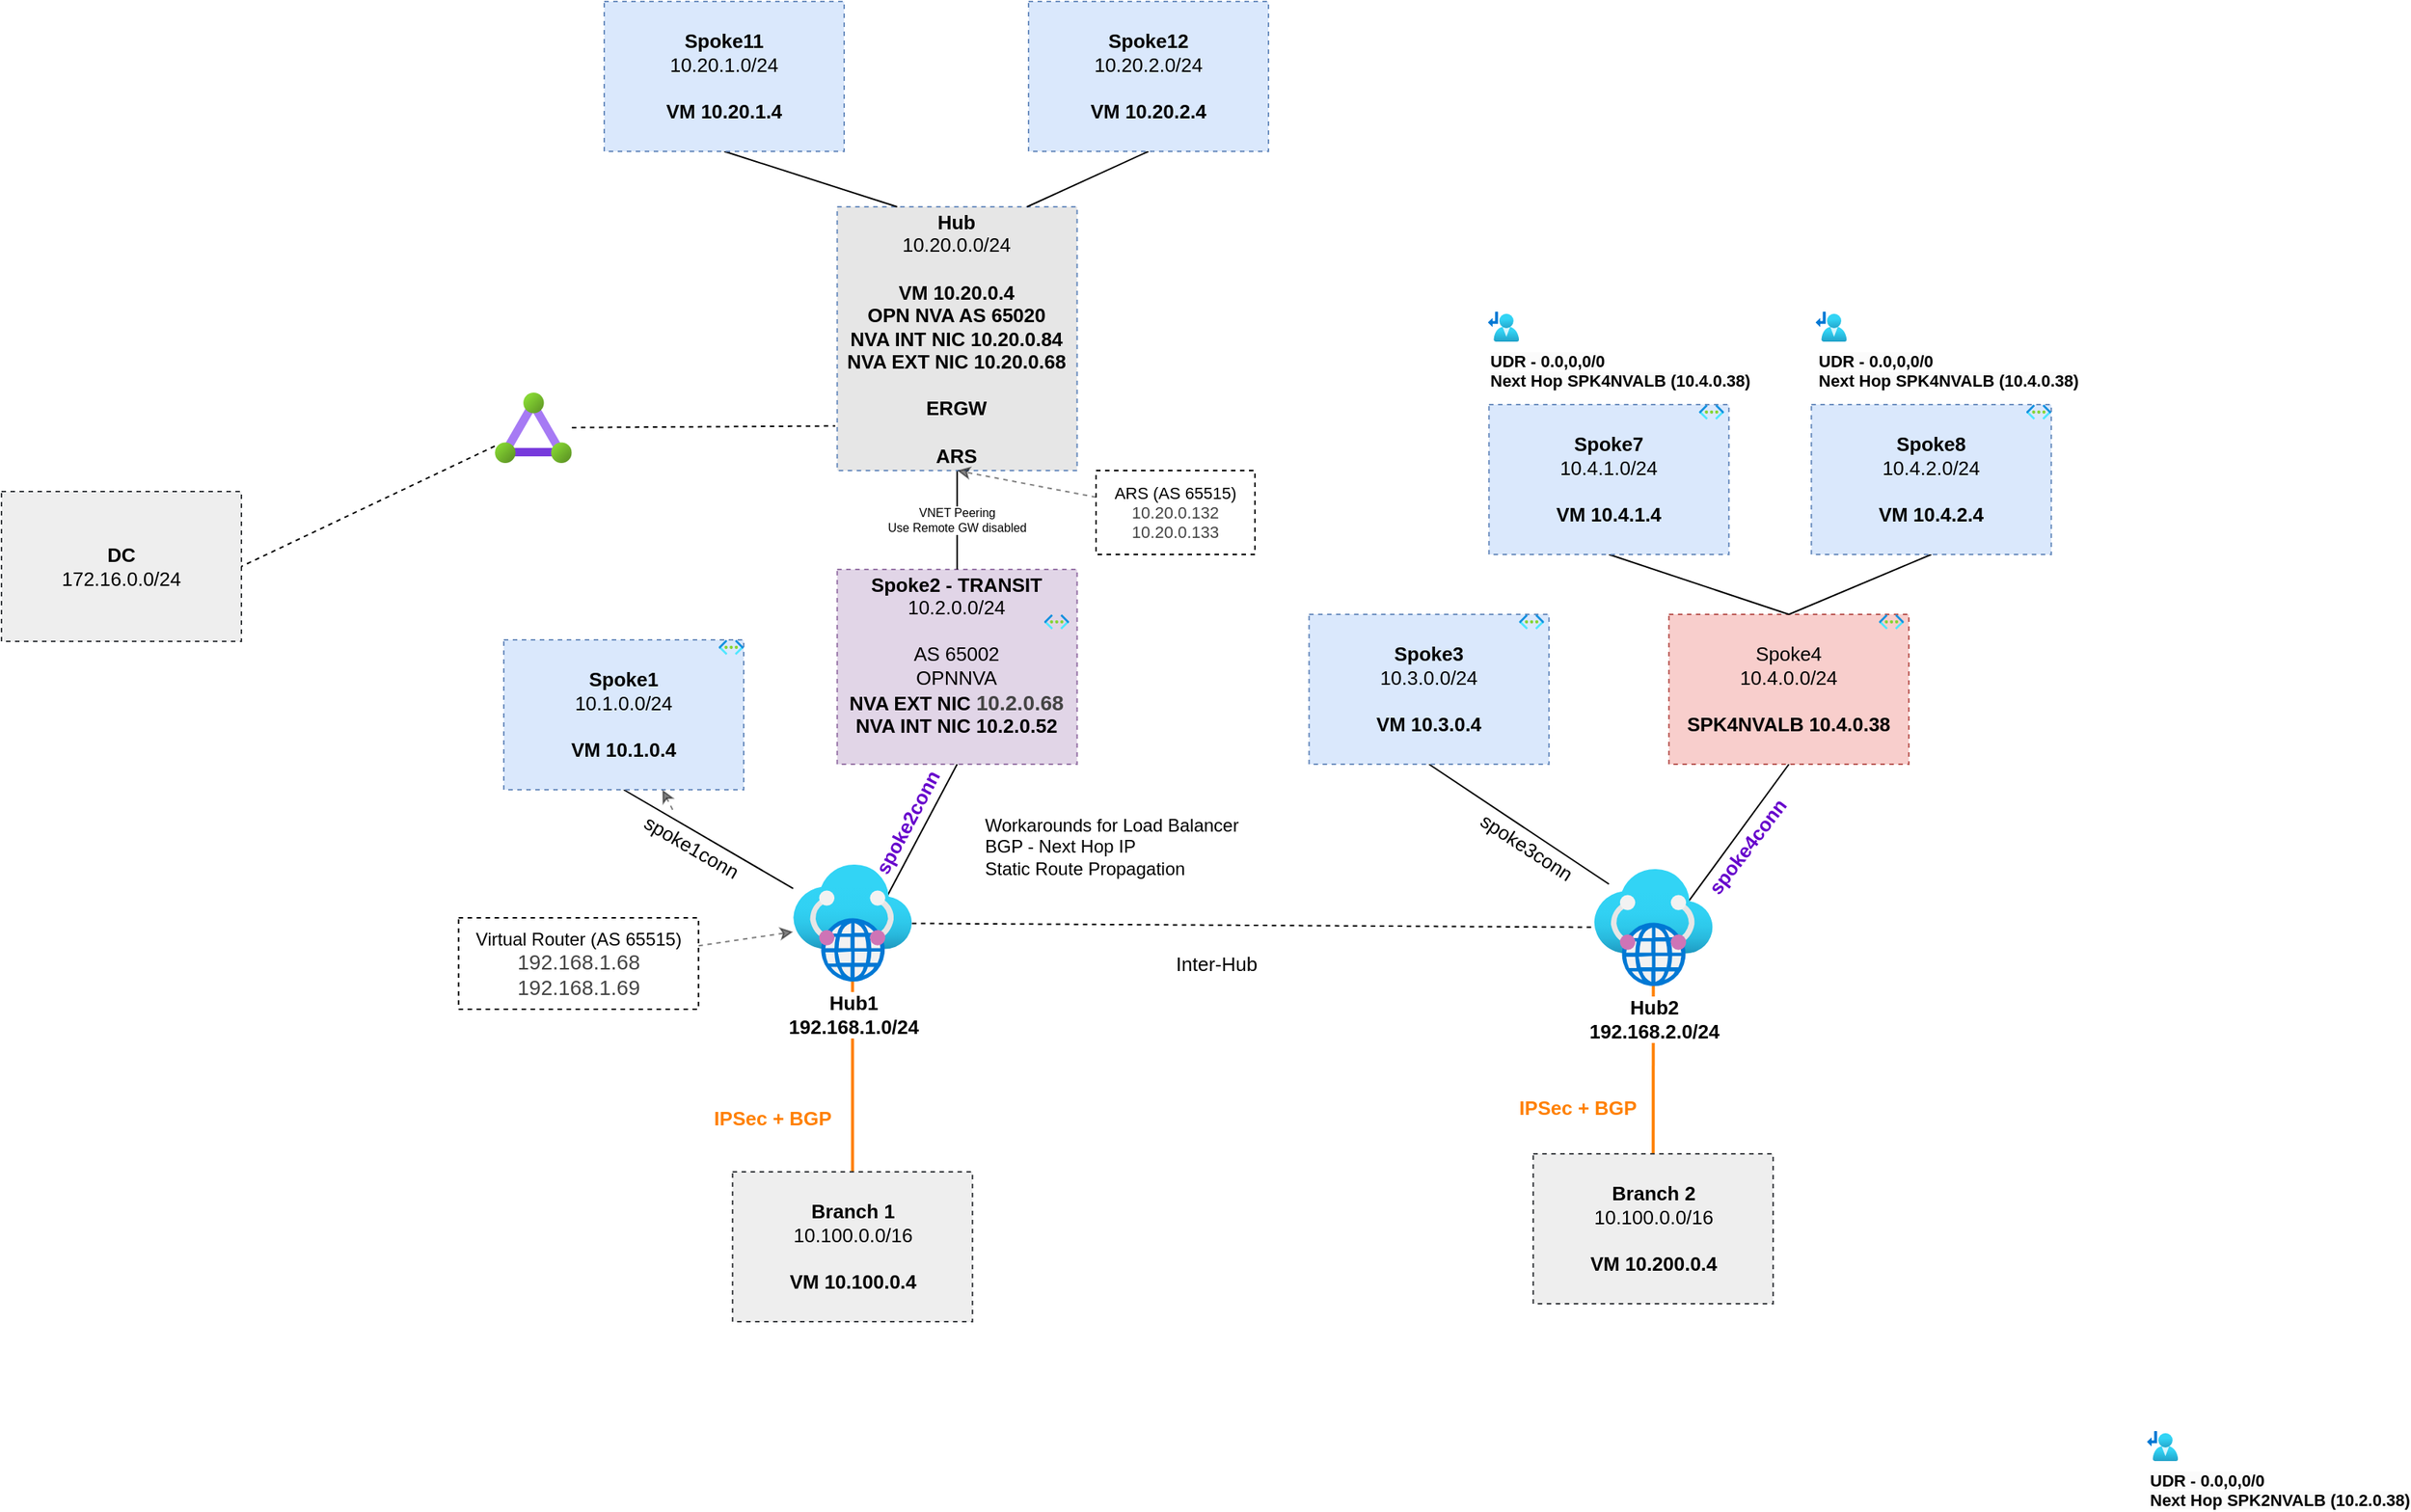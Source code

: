 <mxfile>
    <diagram id="EYUW9VS5qTlCsF7O1JQ7" name="Page-1">
        <mxGraphModel dx="1579" dy="1069" grid="0" gridSize="10" guides="1" tooltips="1" connect="1" arrows="1" fold="1" page="0" pageScale="1" pageWidth="850" pageHeight="1100" background="#ffffff" math="0" shadow="0">
            <root>
                <mxCell id="0"/>
                <mxCell id="71" value="OPNConfig" parent="0" visible="0"/>
                <mxCell id="72" style="edgeStyle=none;html=1;entryX=0;entryY=0.5;entryDx=0;entryDy=0;dashed=1;fontFamily=Helvetica;fontSize=11;opacity=50;exitX=1;exitY=0.5;exitDx=0;exitDy=0;" edge="1" parent="71" source="73">
                    <mxGeometry relative="1" as="geometry">
                        <mxPoint x="426.35" y="357" as="targetPoint"/>
                    </mxGeometry>
                </mxCell>
                <mxCell id="73" value="&lt;div style=&quot;font-size: 9px;&quot;&gt;&lt;b&gt;Transit OPNsense BGP config:&lt;/b&gt;&lt;/div&gt;&lt;div style=&quot;font-size: 9px;&quot;&gt;&lt;span style=&quot;background-color: initial;&quot;&gt;router bgp 65002&lt;/span&gt;&lt;/div&gt;&lt;div style=&quot;font-size: 9px;&quot;&gt;&amp;nbsp;no bgp ebgp-requires-policy&lt;/div&gt;&lt;div style=&quot;font-size: 9px;&quot;&gt;&amp;nbsp;no bgp default ipv4-unicast&lt;/div&gt;&lt;div style=&quot;font-size: 9px;&quot;&gt;&amp;nbsp;no bgp network import-check&lt;/div&gt;&lt;div style=&quot;font-size: 9px;&quot;&gt;&amp;nbsp;neighbor 10.20.0.84 remote-as 65020&lt;/div&gt;&lt;div style=&quot;font-size: 9px;&quot;&gt;&amp;nbsp;neighbor 10.20.0.84 ebgp-multihop&lt;/div&gt;&lt;div style=&quot;font-size: 9px;&quot;&gt;&amp;nbsp;neighbor 192.168.1.68 remote-as 65515&lt;/div&gt;&lt;div style=&quot;font-size: 9px;&quot;&gt;&amp;nbsp;neighbor 192.168.1.68 ebgp-multihop&lt;/div&gt;&lt;div style=&quot;font-size: 9px;&quot;&gt;&amp;nbsp;neighbor 192.168.1.69 remote-as 65515&lt;/div&gt;&lt;div style=&quot;font-size: 9px;&quot;&gt;&amp;nbsp;neighbor 192.168.1.69 ebgp-multihop&lt;/div&gt;&lt;div style=&quot;font-size: 9px;&quot;&gt;&amp;nbsp;!&lt;/div&gt;&lt;div style=&quot;font-size: 9px;&quot;&gt;&amp;nbsp;address-family ipv4 unicast&lt;/div&gt;&lt;div style=&quot;font-size: 9px;&quot;&gt;&amp;nbsp; network 10.2.0.0/16&lt;/div&gt;&lt;div style=&quot;font-size: 9px;&quot;&gt;&amp;nbsp; neighbor 10.20.0.84 activate&lt;/div&gt;&lt;div style=&quot;font-size: 9px;&quot;&gt;&amp;nbsp; neighbor 192.168.1.68 activate&lt;/div&gt;&lt;div style=&quot;font-size: 9px;&quot;&gt;&amp;nbsp; neighbor 192.168.1.69 activate&lt;/div&gt;&lt;div style=&quot;font-size: 9px;&quot;&gt;&amp;nbsp;exit-address-family&lt;/div&gt;&lt;div style=&quot;font-size: 9px;&quot;&gt;exit&lt;/div&gt;" style="text;align=left;html=1;verticalAlign=middle;whiteSpace=wrap;rounded=0;dashed=1;fontFamily=Helvetica;fontSize=9;strokeColor=default;fontColor=#9933FF;" vertex="1" parent="71">
                    <mxGeometry x="57" y="87" width="176" height="213" as="geometry"/>
                </mxCell>
                <mxCell id="74" style="edgeStyle=none;html=1;entryX=1;entryY=0.5;entryDx=0;entryDy=0;dashed=1;fontFamily=Helvetica;fontSize=11;opacity=50;" edge="1" parent="71" source="75">
                    <mxGeometry relative="1" as="geometry">
                        <mxPoint x="586.35" y="148.5" as="targetPoint"/>
                    </mxGeometry>
                </mxCell>
                <mxCell id="75" value="&lt;div style=&quot;font-size: 9px;&quot;&gt;&lt;div&gt;&lt;b style=&quot;border-color: var(--border-color);&quot;&gt;Hub OPNsense BGP config:&lt;/b&gt;&lt;br&gt;&lt;/div&gt;&lt;div&gt;router bgp 65020&lt;/div&gt;&lt;div&gt;&amp;nbsp;no bgp ebgp-requires-policy&lt;/div&gt;&lt;div&gt;&amp;nbsp;no bgp default ipv4-unicast&lt;/div&gt;&lt;div&gt;&amp;nbsp;no bgp network import-check&lt;/div&gt;&lt;div&gt;&amp;nbsp;neighbor 10.2.0.52 remote-as 65002&lt;/div&gt;&lt;div&gt;&amp;nbsp;neighbor 10.2.0.52 ebgp-multihop&lt;/div&gt;&lt;div&gt;&amp;nbsp;neighbor 10.20.0.132 remote-as 65515&lt;/div&gt;&lt;div&gt;&amp;nbsp;neighbor 10.20.0.132 ebgp-multihop&lt;/div&gt;&lt;div&gt;&amp;nbsp;neighbor 10.20.0.133 remote-as 65515&lt;/div&gt;&lt;div&gt;&amp;nbsp;neighbor 10.20.0.133 ebgp-multihop&lt;/div&gt;&lt;div&gt;&amp;nbsp;!&lt;/div&gt;&lt;div&gt;&amp;nbsp;address-family ipv4 unicast&lt;/div&gt;&lt;div&gt;&amp;nbsp; network 10.20.0.0/16&lt;/div&gt;&lt;div&gt;&amp;nbsp; neighbor 10.2.0.52 activate&lt;/div&gt;&lt;div&gt;&amp;nbsp; neighbor 10.2.0.52 route-map exclude_as in&lt;/div&gt;&lt;div&gt;&amp;nbsp; neighbor 10.2.0.52 route-map exclude_as out&lt;/div&gt;&lt;div&gt;&amp;nbsp; neighbor 10.20.0.132 activate&lt;/div&gt;&lt;div&gt;&amp;nbsp; neighbor 10.20.0.132 as-override&lt;/div&gt;&lt;div&gt;&amp;nbsp; neighbor 10.20.0.133 activate&lt;/div&gt;&lt;div&gt;&amp;nbsp; neighbor 10.20.0.133 as-override&lt;/div&gt;&lt;div&gt;&amp;nbsp;exit-address-family&lt;/div&gt;&lt;div&gt;exit&lt;/div&gt;&lt;div&gt;!&lt;/div&gt;&lt;div&gt;route-map exclude_as permit 10&lt;/div&gt;&lt;div&gt;&lt;span style=&quot;background-color: initial;&quot;&gt;&amp;nbsp;set as-path exclude 65515&lt;/span&gt;&lt;br&gt;&lt;/div&gt;&lt;div&gt;exit&lt;/div&gt;&lt;/div&gt;" style="text;align=left;html=1;verticalAlign=middle;whiteSpace=wrap;rounded=0;dashed=1;fontFamily=Helvetica;fontSize=9;strokeColor=default;" vertex="1" parent="71">
                    <mxGeometry x="741.1" y="-185" width="217" height="302" as="geometry"/>
                </mxCell>
                <mxCell id="1" parent="0"/>
                <mxCell id="2" style="edgeStyle=none;html=1;exitX=0.5;exitY=1;exitDx=0;exitDy=0;endArrow=none;endFill=0;fontSize=13;" parent="1" source="3" target="17" edge="1">
                    <mxGeometry relative="1" as="geometry">
                        <mxPoint x="397" y="505" as="targetPoint"/>
                    </mxGeometry>
                </mxCell>
                <mxCell id="3" value="&lt;b style=&quot;font-size: 13px;&quot;&gt;Spoke1&lt;/b&gt;&lt;br style=&quot;font-size: 13px;&quot;&gt;10.1.0.0/24&lt;br style=&quot;font-size: 13px;&quot;&gt;&lt;br style=&quot;font-size: 13px;&quot;&gt;&lt;b style=&quot;font-size: 13px;&quot;&gt;VM 10.1.0.4&lt;/b&gt;" style="whiteSpace=wrap;html=1;fillColor=#dae8fc;strokeColor=#6c8ebf;dashed=1;fontSize=13;" parent="1" vertex="1">
                    <mxGeometry x="204" y="339" width="160" height="100" as="geometry"/>
                </mxCell>
                <mxCell id="4" value="" style="aspect=fixed;html=1;points=[];align=center;image;fontSize=13;image=img/lib/azure2/networking/Virtual_Networks.svg;dashed=1;" parent="1" vertex="1">
                    <mxGeometry x="347.25" y="339" width="16.75" height="10" as="geometry"/>
                </mxCell>
                <mxCell id="5" style="edgeStyle=none;html=1;exitX=0.5;exitY=1;exitDx=0;exitDy=0;entryX=0.769;entryY=0.313;entryDx=0;entryDy=0;entryPerimeter=0;endArrow=none;endFill=0;fontSize=13;" parent="1" source="6" target="17" edge="1">
                    <mxGeometry relative="1" as="geometry"/>
                </mxCell>
                <mxCell id="6" value="&lt;b style=&quot;font-size: 13px;&quot;&gt;Spoke2 - TRANSIT&lt;/b&gt;&lt;br style=&quot;font-size: 13px;&quot;&gt;10.2.0.0/24&lt;br&gt;&lt;br&gt;AS 65002&lt;br&gt;OPNNVA&lt;br&gt;&lt;b style=&quot;font-size: 13px;&quot;&gt;NVA EXT NIC&amp;nbsp;&lt;/b&gt;&lt;span style=&quot;color: rgb(68, 68, 68); font-size: 14px; text-align: left;&quot;&gt;&lt;b&gt;10.2.0.68&lt;/b&gt;&lt;/span&gt;&lt;b style=&quot;font-size: 13px;&quot;&gt;&lt;br&gt;NVA INT NIC 10.2.0.52&lt;br&gt;&lt;br&gt;&lt;/b&gt;" style="whiteSpace=wrap;html=1;fillColor=#e1d5e7;strokeColor=#9673a6;dashed=1;fontSize=13;fontFamily=Helvetica;" parent="1" vertex="1">
                    <mxGeometry x="426.35" y="292" width="160" height="130" as="geometry"/>
                </mxCell>
                <mxCell id="7" value="" style="aspect=fixed;html=1;points=[];align=center;image;fontSize=13;image=img/lib/azure2/networking/Virtual_Networks.svg;dashed=1;" parent="1" vertex="1">
                    <mxGeometry x="564.35" y="322" width="16.75" height="10" as="geometry"/>
                </mxCell>
                <mxCell id="8" value="VNET Peering&lt;br&gt;Use Remote GW disabled" style="edgeStyle=none;html=1;exitX=0.5;exitY=1;exitDx=0;exitDy=0;entryX=0.5;entryY=0;entryDx=0;entryDy=0;endArrow=none;endFill=0;fontSize=8;" parent="1" source="9" target="6" edge="1">
                    <mxGeometry relative="1" as="geometry"/>
                </mxCell>
                <mxCell id="9" value="&lt;b style=&quot;font-size: 13px;&quot;&gt;Hub&lt;/b&gt;&lt;br style=&quot;font-size: 13px;&quot;&gt;10.20.0.0/24&lt;br style=&quot;font-size: 13px;&quot;&gt;&lt;br style=&quot;font-size: 13px;&quot;&gt;&lt;b style=&quot;font-size: 13px;&quot;&gt;VM 10.20.0.4&lt;br&gt;OPN NVA AS 65020&lt;br&gt;&lt;/b&gt;&lt;b style=&quot;border-color: var(--border-color);&quot;&gt;NVA INT NIC 10.20.0.84&lt;br&gt;&lt;/b&gt;&lt;b style=&quot;border-color: var(--border-color);&quot;&gt;NVA EXT NIC 10.20.0.68&lt;br&gt;&lt;/b&gt;&lt;b style=&quot;font-size: 13px;&quot;&gt;&lt;br&gt;ERGW&lt;br&gt;&lt;br&gt;ARS&lt;br&gt;&lt;/b&gt;" style="whiteSpace=wrap;html=1;fillColor=#E6E6E6;strokeColor=#6c8ebf;dashed=1;fontSize=13;" parent="1" vertex="1">
                    <mxGeometry x="426.35" y="50" width="160" height="176" as="geometry"/>
                </mxCell>
                <mxCell id="14" style="edgeStyle=none;html=1;endArrow=none;endFill=0;strokeColor=#FF8000;entryX=0.5;entryY=0;entryDx=0;entryDy=0;strokeWidth=2;fontSize=13;" parent="1" source="17" target="18" edge="1">
                    <mxGeometry relative="1" as="geometry">
                        <mxPoint x="407.35" y="652" as="targetPoint"/>
                    </mxGeometry>
                </mxCell>
                <mxCell id="15" value="IPSec + BGP" style="edgeLabel;html=1;align=center;verticalAlign=middle;resizable=0;points=[];fontStyle=1;fontColor=#FF8000;fontSize=13;" parent="14" vertex="1" connectable="0">
                    <mxGeometry x="0.367" y="-2" relative="1" as="geometry">
                        <mxPoint x="-52" y="4" as="offset"/>
                    </mxGeometry>
                </mxCell>
                <mxCell id="16" style="edgeStyle=none;html=1;strokeColor=#000000;fontColor=#FF8000;endArrow=none;endFill=0;dashed=1;fontSize=13;" parent="1" source="17" target="39" edge="1">
                    <mxGeometry relative="1" as="geometry"/>
                </mxCell>
                <mxCell id="17" value="&lt;b style=&quot;font-size: 13px;&quot;&gt;Hub1&lt;br style=&quot;font-size: 13px;&quot;&gt;192.168.1.0/24&lt;/b&gt;" style="aspect=fixed;html=1;points=[];align=center;image;fontSize=13;image=img/lib/azure2/networking/Virtual_WANs.svg;" parent="1" vertex="1">
                    <mxGeometry x="397" y="489" width="79.22" height="78" as="geometry"/>
                </mxCell>
                <mxCell id="18" value="&lt;b style=&quot;font-size: 13px;&quot;&gt;Branch 1&lt;/b&gt;&lt;br style=&quot;font-size: 13px;&quot;&gt;10.100.0.0/16&lt;br style=&quot;font-size: 13px;&quot;&gt;&lt;br style=&quot;font-size: 13px;&quot;&gt;&lt;b style=&quot;font-size: 13px;&quot;&gt;VM 10.100.0.4&lt;/b&gt;" style="whiteSpace=wrap;html=1;fillColor=#eeeeee;strokeColor=#36393d;dashed=1;fontSize=13;" parent="1" vertex="1">
                    <mxGeometry x="356.61" y="694" width="160" height="100" as="geometry"/>
                </mxCell>
                <mxCell id="68" value="" style="edgeStyle=none;html=1;dashed=1;fontFamily=Helvetica;fontSize=8;fontColor=#9933FF;opacity=50;" parent="1" source="19" target="3" edge="1">
                    <mxGeometry relative="1" as="geometry"/>
                </mxCell>
                <mxCell id="19" value="spoke1conn" style="text;html=1;align=center;verticalAlign=middle;resizable=0;points=[];autosize=1;strokeColor=none;fillColor=none;rotation=30;fontSize=13;" parent="1" vertex="1">
                    <mxGeometry x="284.35" y="462" width="90" height="30" as="geometry"/>
                </mxCell>
                <mxCell id="20" value="spoke2conn" style="text;html=1;align=center;verticalAlign=middle;resizable=0;points=[];autosize=1;strokeColor=none;fillColor=none;rotation=-62.1;fontColor=#6600CC;fontStyle=1;fontSize=13;" parent="1" vertex="1">
                    <mxGeometry x="423" y="446" width="100" height="30" as="geometry"/>
                </mxCell>
                <mxCell id="25" style="edgeStyle=none;html=1;exitX=0.5;exitY=1;exitDx=0;exitDy=0;endArrow=none;endFill=0;fontSize=13;" parent="1" source="26" edge="1">
                    <mxGeometry relative="1" as="geometry">
                        <mxPoint x="941.1" y="502" as="targetPoint"/>
                    </mxGeometry>
                </mxCell>
                <mxCell id="26" value="&lt;b style=&quot;font-size: 13px;&quot;&gt;Spoke3&lt;/b&gt;&lt;br style=&quot;font-size: 13px;&quot;&gt;10.3.0.0/24&lt;br style=&quot;font-size: 13px;&quot;&gt;&lt;br style=&quot;font-size: 13px;&quot;&gt;&lt;b style=&quot;font-size: 13px;&quot;&gt;VM 10.3.0.4&lt;/b&gt;" style="whiteSpace=wrap;html=1;fillColor=#dae8fc;strokeColor=#6c8ebf;dashed=1;fontSize=13;" parent="1" vertex="1">
                    <mxGeometry x="741.1" y="322" width="160" height="100" as="geometry"/>
                </mxCell>
                <mxCell id="27" value="" style="aspect=fixed;html=1;points=[];align=center;image;fontSize=13;image=img/lib/azure2/networking/Virtual_Networks.svg;dashed=1;" parent="1" vertex="1">
                    <mxGeometry x="881.1" y="322" width="16.75" height="10" as="geometry"/>
                </mxCell>
                <mxCell id="28" style="edgeStyle=none;html=1;exitX=0.5;exitY=1;exitDx=0;exitDy=0;entryX=0.769;entryY=0.313;entryDx=0;entryDy=0;entryPerimeter=0;endArrow=none;endFill=0;fontSize=13;" parent="1" source="29" target="39" edge="1">
                    <mxGeometry relative="1" as="geometry"/>
                </mxCell>
                <mxCell id="29" value="Spoke4&lt;br style=&quot;font-size: 13px;&quot;&gt;10.4.0.0/24&lt;br style=&quot;font-size: 13px;&quot;&gt;&lt;br style=&quot;font-size: 13px;&quot;&gt;&lt;b style=&quot;font-size: 13px;&quot;&gt;SPK4NVALB 10.4.0.38&lt;/b&gt;" style="whiteSpace=wrap;html=1;fillColor=#f8cecc;strokeColor=#b85450;dashed=1;fontSize=13;" parent="1" vertex="1">
                    <mxGeometry x="981.1" y="322" width="160" height="100" as="geometry"/>
                </mxCell>
                <mxCell id="30" value="" style="aspect=fixed;html=1;points=[];align=center;image;fontSize=13;image=img/lib/azure2/networking/Virtual_Networks.svg;dashed=1;" parent="1" vertex="1">
                    <mxGeometry x="1121.1" y="322" width="16.75" height="10" as="geometry"/>
                </mxCell>
                <mxCell id="31" style="edgeStyle=none;html=1;exitX=0.5;exitY=1;exitDx=0;exitDy=0;entryX=0.5;entryY=0;entryDx=0;entryDy=0;endArrow=none;endFill=0;fontSize=13;" parent="1" source="32" target="29" edge="1">
                    <mxGeometry relative="1" as="geometry"/>
                </mxCell>
                <mxCell id="32" value="&lt;b style=&quot;font-size: 13px;&quot;&gt;Spoke7&lt;/b&gt;&lt;br style=&quot;font-size: 13px;&quot;&gt;10.4.1.0/24&lt;br style=&quot;font-size: 13px;&quot;&gt;&lt;br style=&quot;font-size: 13px;&quot;&gt;&lt;b style=&quot;font-size: 13px;&quot;&gt;VM 10.4.1.4&lt;/b&gt;" style="whiteSpace=wrap;html=1;fillColor=#dae8fc;strokeColor=#6c8ebf;dashed=1;fontSize=13;" parent="1" vertex="1">
                    <mxGeometry x="861.1" y="182" width="160" height="100" as="geometry"/>
                </mxCell>
                <mxCell id="33" value="" style="aspect=fixed;html=1;points=[];align=center;image;fontSize=13;image=img/lib/azure2/networking/Virtual_Networks.svg;dashed=1;" parent="1" vertex="1">
                    <mxGeometry x="1001.1" y="182" width="16.75" height="10" as="geometry"/>
                </mxCell>
                <mxCell id="34" style="edgeStyle=none;html=1;exitX=0.5;exitY=1;exitDx=0;exitDy=0;endArrow=none;endFill=0;fontSize=13;" parent="1" source="35" edge="1">
                    <mxGeometry relative="1" as="geometry">
                        <mxPoint x="1061.1" y="322" as="targetPoint"/>
                    </mxGeometry>
                </mxCell>
                <mxCell id="35" value="&lt;b style=&quot;font-size: 13px;&quot;&gt;Spoke8&lt;/b&gt;&lt;br style=&quot;font-size: 13px;&quot;&gt;10.4.2.0/24&lt;br style=&quot;font-size: 13px;&quot;&gt;&lt;br style=&quot;font-size: 13px;&quot;&gt;&lt;b style=&quot;font-size: 13px;&quot;&gt;VM 10.4.2.4&lt;/b&gt;" style="whiteSpace=wrap;html=1;fillColor=#dae8fc;strokeColor=#6c8ebf;dashed=1;fontSize=13;" parent="1" vertex="1">
                    <mxGeometry x="1076.1" y="182" width="160" height="100" as="geometry"/>
                </mxCell>
                <mxCell id="36" value="" style="aspect=fixed;html=1;points=[];align=center;image;fontSize=13;image=img/lib/azure2/networking/Virtual_Networks.svg;dashed=1;" parent="1" vertex="1">
                    <mxGeometry x="1219.35" y="182" width="16.75" height="10" as="geometry"/>
                </mxCell>
                <mxCell id="37" style="edgeStyle=none;html=1;endArrow=none;endFill=0;strokeColor=#FF8000;entryX=0.5;entryY=0;entryDx=0;entryDy=0;strokeWidth=2;fontSize=13;" parent="1" source="39" target="40" edge="1">
                    <mxGeometry relative="1" as="geometry">
                        <mxPoint x="964.1" y="652" as="targetPoint"/>
                    </mxGeometry>
                </mxCell>
                <mxCell id="38" value="IPSec + BGP" style="edgeLabel;html=1;align=center;verticalAlign=middle;resizable=0;points=[];fontStyle=1;fontColor=#FF8000;fontSize=13;" parent="37" vertex="1" connectable="0">
                    <mxGeometry x="0.367" y="-2" relative="1" as="geometry">
                        <mxPoint x="-49" y="4" as="offset"/>
                    </mxGeometry>
                </mxCell>
                <mxCell id="39" value="&lt;b style=&quot;font-size: 13px;&quot;&gt;Hub2&lt;br style=&quot;font-size: 13px;&quot;&gt;192.168.2.0/24&lt;/b&gt;" style="aspect=fixed;html=1;points=[];align=center;image;fontSize=13;image=img/lib/azure2/networking/Virtual_WANs.svg;" parent="1" vertex="1">
                    <mxGeometry x="931.1" y="492" width="79.22" height="78" as="geometry"/>
                </mxCell>
                <mxCell id="40" value="&lt;b style=&quot;font-size: 13px;&quot;&gt;Branch 2&lt;/b&gt;&lt;br style=&quot;font-size: 13px;&quot;&gt;10.100.0.0/16&lt;br style=&quot;font-size: 13px;&quot;&gt;&lt;br style=&quot;font-size: 13px;&quot;&gt;&lt;b style=&quot;font-size: 13px;&quot;&gt;VM 10.200.0.4&lt;/b&gt;" style="whiteSpace=wrap;html=1;fillColor=#eeeeee;strokeColor=#36393d;dashed=1;fontSize=13;" parent="1" vertex="1">
                    <mxGeometry x="890.6" y="682" width="160" height="100" as="geometry"/>
                </mxCell>
                <mxCell id="41" value="spoke3conn" style="text;html=1;align=center;verticalAlign=middle;resizable=0;points=[];autosize=1;strokeColor=none;fillColor=none;rotation=33.1;fontSize=13;" parent="1" vertex="1">
                    <mxGeometry x="841.1" y="462" width="90" height="30" as="geometry"/>
                </mxCell>
                <mxCell id="42" value="spoke4conn" style="text;html=1;align=center;verticalAlign=middle;resizable=0;points=[];autosize=1;strokeColor=none;fillColor=none;rotation=-52.7;fontColor=#6600CC;fontStyle=1;fontSize=13;" parent="1" vertex="1">
                    <mxGeometry x="983.1" y="462" width="100" height="30" as="geometry"/>
                </mxCell>
                <mxCell id="47" value="Inter-Hub" style="text;html=1;align=center;verticalAlign=middle;resizable=0;points=[];autosize=1;strokeColor=none;fillColor=none;fontColor=#000000;fontSize=13;" parent="1" vertex="1">
                    <mxGeometry x="639.35" y="540" width="80" height="30" as="geometry"/>
                </mxCell>
                <mxCell id="48" value="&lt;span style=&quot;color: rgb(0, 0, 0); font-size: 11px; background-color: rgb(251, 251, 251);&quot;&gt;UDR - 0.0,0,0/0 &lt;br style=&quot;font-size: 11px;&quot;&gt;Next Hop&amp;nbsp;&lt;/span&gt;&lt;b style=&quot;border-color: var(--border-color); color: rgb(0, 0, 0); text-align: center; background-color: rgb(251, 251, 251);&quot;&gt;SPK2NVALB&amp;nbsp;&lt;/b&gt;&lt;span style=&quot;color: rgb(0, 0, 0); font-size: 11px; background-color: rgb(251, 251, 251);&quot;&gt;(&lt;/span&gt;&lt;span style=&quot;color: rgb(0, 0, 0); background-color: rgb(251, 251, 251);&quot;&gt;10.2.0.38&lt;/span&gt;&lt;span style=&quot;color: rgb(0, 0, 0); font-size: 11px; background-color: rgb(251, 251, 251);&quot;&gt;)&lt;/span&gt;" style="aspect=fixed;html=1;points=[];align=left;image;fontSize=11;image=img/lib/azure2/networking/Route_Tables.svg;fontColor=#FF8000;fontStyle=1" parent="1" vertex="1">
                    <mxGeometry x="1300" y="867" width="20.65" height="20" as="geometry"/>
                </mxCell>
                <mxCell id="50" value="&lt;span style=&quot;color: rgb(0, 0, 0); font-size: 11px; background-color: rgb(251, 251, 251);&quot;&gt;UDR - 0.0,0,0/0 &lt;br style=&quot;font-size: 11px;&quot;&gt;Next Hop&amp;nbsp;&lt;/span&gt;&lt;b style=&quot;border-color: var(--border-color); color: rgb(0, 0, 0); text-align: center; background-color: rgb(251, 251, 251);&quot;&gt;SPK4NVALB&amp;nbsp;&lt;/b&gt;&lt;span style=&quot;color: rgb(0, 0, 0); font-size: 11px; background-color: rgb(251, 251, 251);&quot;&gt;(10.4.0.38)&lt;/span&gt;" style="aspect=fixed;html=1;points=[];align=left;image;fontSize=11;image=img/lib/azure2/networking/Route_Tables.svg;fontColor=#FF8000;fontStyle=1" parent="1" vertex="1">
                    <mxGeometry x="860.45" y="120" width="20.65" height="20" as="geometry"/>
                </mxCell>
                <mxCell id="51" value="&lt;span style=&quot;color: rgb(0, 0, 0); font-size: 11px; background-color: rgb(251, 251, 251);&quot;&gt;UDR - 0.0,0,0/0 &lt;br style=&quot;font-size: 11px;&quot;&gt;Next Hop&amp;nbsp;&lt;/span&gt;&lt;b style=&quot;border-color: var(--border-color); color: rgb(0, 0, 0); text-align: center; background-color: rgb(251, 251, 251);&quot;&gt;SPK4NVALB&amp;nbsp;&lt;/b&gt;&lt;span style=&quot;color: rgb(0, 0, 0); font-size: 11px; background-color: rgb(251, 251, 251);&quot;&gt;(10.4.0.38)&lt;/span&gt;" style="aspect=fixed;html=1;points=[];align=left;image;fontSize=11;image=img/lib/azure2/networking/Route_Tables.svg;fontColor=#FF8000;fontStyle=1" parent="1" vertex="1">
                    <mxGeometry x="1079.0" y="120" width="20.65" height="20" as="geometry"/>
                </mxCell>
                <mxCell id="54" style="edgeStyle=none;html=1;endArrow=none;endFill=0;exitX=0.5;exitY=1;exitDx=0;exitDy=0;entryX=0.25;entryY=0;entryDx=0;entryDy=0;" parent="1" source="52" target="9" edge="1">
                    <mxGeometry relative="1" as="geometry"/>
                </mxCell>
                <mxCell id="52" value="&lt;b style=&quot;font-size: 13px;&quot;&gt;Spoke11&lt;/b&gt;&lt;br style=&quot;font-size: 13px;&quot;&gt;10.20.1.0/24&lt;br style=&quot;font-size: 13px;&quot;&gt;&lt;br style=&quot;font-size: 13px;&quot;&gt;&lt;b style=&quot;font-size: 13px;&quot;&gt;VM 10.20.1.4&lt;/b&gt;" style="whiteSpace=wrap;html=1;fillColor=#dae8fc;strokeColor=#6c8ebf;dashed=1;fontSize=13;" parent="1" vertex="1">
                    <mxGeometry x="271" y="-87" width="160" height="100" as="geometry"/>
                </mxCell>
                <mxCell id="55" style="edgeStyle=none;html=1;exitX=0.5;exitY=1;exitDx=0;exitDy=0;endArrow=none;endFill=0;" parent="1" source="53" edge="1">
                    <mxGeometry relative="1" as="geometry">
                        <mxPoint x="553" y="50" as="targetPoint"/>
                    </mxGeometry>
                </mxCell>
                <mxCell id="53" value="&lt;b style=&quot;font-size: 13px;&quot;&gt;Spoke12&lt;/b&gt;&lt;br style=&quot;font-size: 13px;&quot;&gt;10.20.2.0/24&lt;br style=&quot;font-size: 13px;&quot;&gt;&lt;br style=&quot;font-size: 13px;&quot;&gt;&lt;b style=&quot;font-size: 13px;&quot;&gt;VM 10.20.2.4&lt;/b&gt;" style="whiteSpace=wrap;html=1;fillColor=#dae8fc;strokeColor=#6c8ebf;dashed=1;fontSize=13;" parent="1" vertex="1">
                    <mxGeometry x="554" y="-87" width="160" height="100" as="geometry"/>
                </mxCell>
                <mxCell id="56" value="Workarounds for Load Balancer&lt;br&gt;BGP - Next Hop IP&lt;br&gt;Static Route Propagation" style="text;strokeColor=none;align=left;fillColor=none;html=1;verticalAlign=middle;whiteSpace=wrap;rounded=0;" parent="1" vertex="1">
                    <mxGeometry x="523" y="452.5" width="217" height="49" as="geometry"/>
                </mxCell>
                <mxCell id="60" style="edgeStyle=none;html=1;entryX=0.5;entryY=1;entryDx=0;entryDy=0;dashed=1;fontFamily=Helvetica;opacity=50;" parent="1" source="57" target="9" edge="1">
                    <mxGeometry relative="1" as="geometry"/>
                </mxCell>
                <mxCell id="57" value="ARS (AS 65515)&lt;br style=&quot;font-size: 11px;&quot;&gt;&lt;span style=&quot;color: rgb(68, 68, 68); font-size: 11px; text-align: left;&quot;&gt;10.20.0.132&lt;br style=&quot;font-size: 11px;&quot;&gt;&lt;/span&gt;&lt;span style=&quot;color: rgb(68, 68, 68); font-size: 11px; text-align: left;&quot;&gt;10.20.0.133&lt;/span&gt;" style="text;strokeColor=default;align=center;fillColor=none;html=1;verticalAlign=middle;whiteSpace=wrap;rounded=0;fontFamily=Helvetica;dashed=1;fontSize=11;" parent="1" vertex="1">
                    <mxGeometry x="599" y="226" width="106" height="56" as="geometry"/>
                </mxCell>
                <mxCell id="59" style="edgeStyle=none;html=1;fontFamily=Helvetica;dashed=1;opacity=50;" parent="1" source="58" target="17" edge="1">
                    <mxGeometry relative="1" as="geometry"/>
                </mxCell>
                <mxCell id="58" value="Virtual Router (AS 65515)&lt;br&gt;&lt;span style=&quot;color: rgb(68, 68, 68); font-size: 14px; text-align: left;&quot;&gt;192.168.1.68&lt;/span&gt;&lt;span style=&quot;color: rgb(68, 68, 68); font-size: 14px; text-align: left;&quot;&gt;&lt;br&gt;&lt;/span&gt;&lt;span style=&quot;color: rgb(68, 68, 68); font-size: 14px; text-align: left;&quot;&gt;192.168.1.69&lt;/span&gt;" style="text;strokeColor=default;align=center;fillColor=none;html=1;verticalAlign=middle;whiteSpace=wrap;rounded=0;fontFamily=Helvetica;fontStyle=0;dashed=1;" parent="1" vertex="1">
                    <mxGeometry x="173.85" y="524.5" width="160" height="61" as="geometry"/>
                </mxCell>
                <mxCell id="80" value="DC-Onprem" parent="0"/>
                <mxCell id="81" value="&lt;b&gt;DC&lt;br&gt;&lt;/b&gt;172.16.0.0/24" style="whiteSpace=wrap;html=1;fillColor=#eeeeee;strokeColor=#36393d;dashed=1;fontSize=13;" vertex="1" parent="80">
                    <mxGeometry x="-131" y="240" width="160" height="100" as="geometry"/>
                </mxCell>
                <mxCell id="83" style="edgeStyle=none;html=1;entryX=1;entryY=0.5;entryDx=0;entryDy=0;dashed=1;endArrow=none;endFill=0;" edge="1" parent="80" source="82" target="81">
                    <mxGeometry relative="1" as="geometry"/>
                </mxCell>
                <mxCell id="84" style="edgeStyle=none;html=1;entryX=-0.008;entryY=0.831;entryDx=0;entryDy=0;entryPerimeter=0;dashed=1;endArrow=none;endFill=0;" edge="1" parent="80" source="82" target="9">
                    <mxGeometry relative="1" as="geometry"/>
                </mxCell>
                <mxCell id="82" value="" style="aspect=fixed;html=1;points=[];align=center;image;fontSize=12;image=img/lib/azure2/networking/ExpressRoute_Circuits.svg;" vertex="1" parent="80">
                    <mxGeometry x="198" y="174" width="51.41" height="47" as="geometry"/>
                </mxCell>
            </root>
        </mxGraphModel>
    </diagram>
</mxfile>